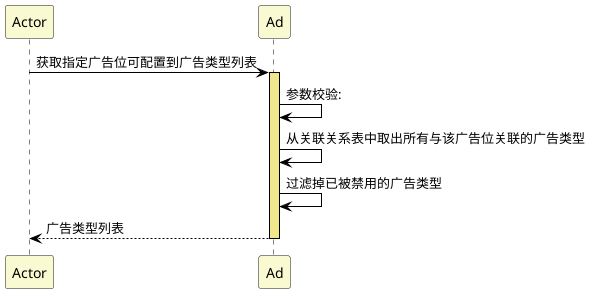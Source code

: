 @startuml
skinparam sequence {
ArrowColor black
LifeLineBorderColor black
LifeLineBackgroundColor khaki
ParticipantBackgroundColor lightgoldenrodyellow
}
participant Actor

Actor -> Ad : 获取指定广告位可配置到广告类型列表
activate Ad
Ad -> Ad : 参数校验:
Ad -> Ad : 从关联关系表中取出所有与该广告位关联的广告类型
Ad -> Ad : 过滤掉已被禁用的广告类型
return 广告类型列表
@enduml